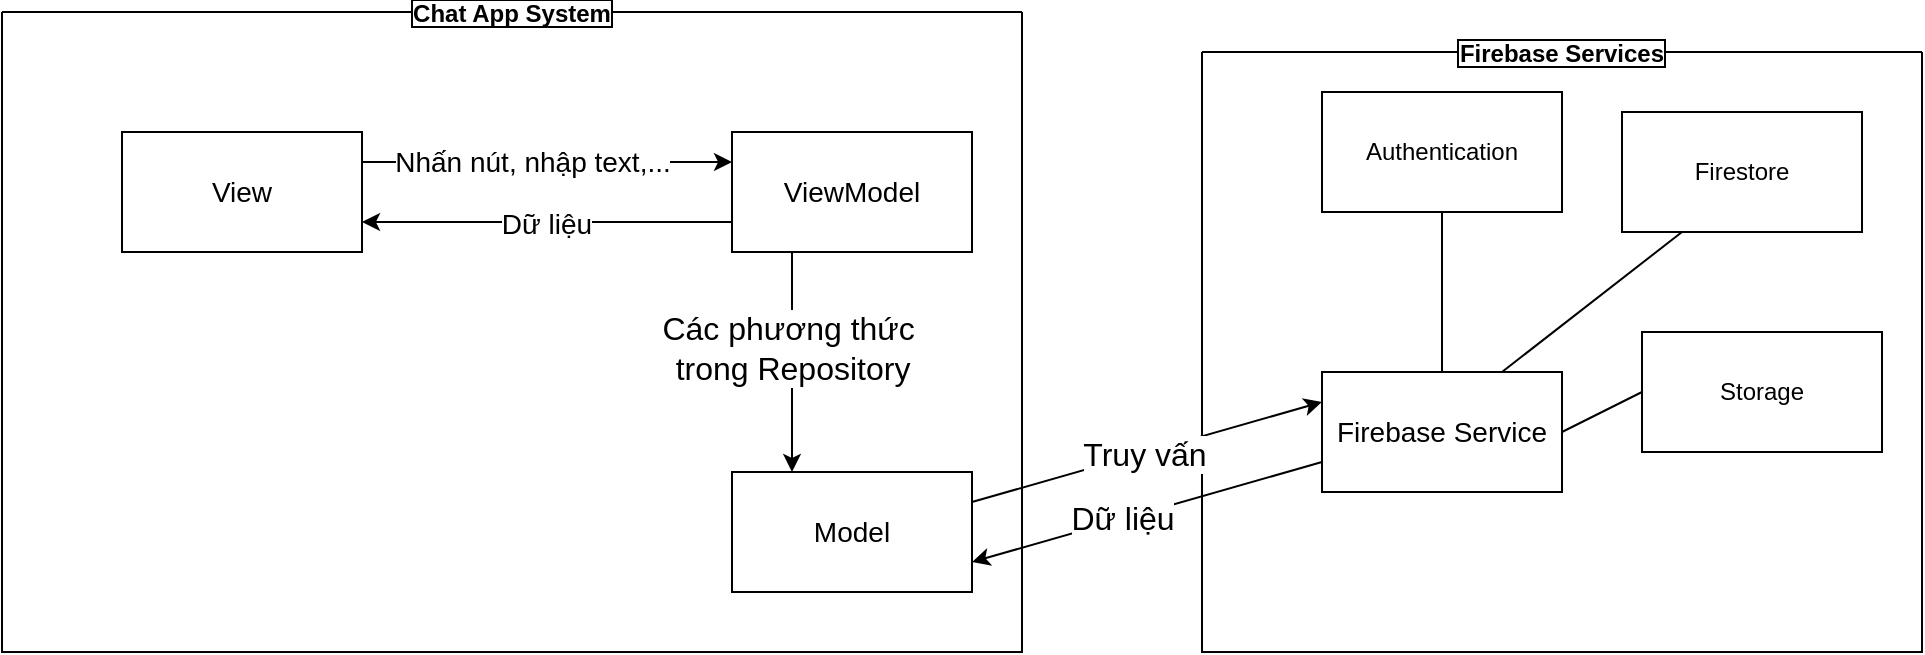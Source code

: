 <mxfile version="26.0.9">
  <diagram name="Page-1" id="AnrbNXwjoVSvWga2ccZh">
    <mxGraphModel dx="1195" dy="697" grid="1" gridSize="10" guides="1" tooltips="1" connect="1" arrows="1" fold="1" page="1" pageScale="1" pageWidth="850" pageHeight="1100" math="0" shadow="0">
      <root>
        <mxCell id="0" />
        <mxCell id="1" parent="0" />
        <mxCell id="Bz731VA4-roUgSrDYnkb-1" value="Chat App System" style="swimlane;startSize=0;labelBackgroundColor=default;labelBorderColor=default;" vertex="1" parent="1">
          <mxGeometry x="110" y="130" width="510" height="320" as="geometry" />
        </mxCell>
        <mxCell id="Bz731VA4-roUgSrDYnkb-16" style="rounded=0;orthogonalLoop=1;jettySize=auto;html=1;exitX=1;exitY=0.25;exitDx=0;exitDy=0;entryX=0;entryY=0.25;entryDx=0;entryDy=0;" edge="1" parent="Bz731VA4-roUgSrDYnkb-1" source="Bz731VA4-roUgSrDYnkb-5" target="Bz731VA4-roUgSrDYnkb-6">
          <mxGeometry relative="1" as="geometry" />
        </mxCell>
        <mxCell id="Bz731VA4-roUgSrDYnkb-17" value="&lt;font style=&quot;font-size: 14px;&quot;&gt;Nhấn nút, nhập text,...&lt;/font&gt;" style="edgeLabel;html=1;align=center;verticalAlign=middle;resizable=0;points=[];" vertex="1" connectable="0" parent="Bz731VA4-roUgSrDYnkb-16">
          <mxGeometry x="-0.079" relative="1" as="geometry">
            <mxPoint as="offset" />
          </mxGeometry>
        </mxCell>
        <mxCell id="Bz731VA4-roUgSrDYnkb-5" value="&lt;font style=&quot;font-size: 14px;&quot;&gt;View&lt;/font&gt;" style="rounded=0;whiteSpace=wrap;html=1;" vertex="1" parent="Bz731VA4-roUgSrDYnkb-1">
          <mxGeometry x="60" y="60" width="120" height="60" as="geometry" />
        </mxCell>
        <mxCell id="Bz731VA4-roUgSrDYnkb-18" style="rounded=0;orthogonalLoop=1;jettySize=auto;html=1;exitX=0;exitY=0.75;exitDx=0;exitDy=0;entryX=1;entryY=0.75;entryDx=0;entryDy=0;" edge="1" parent="Bz731VA4-roUgSrDYnkb-1" source="Bz731VA4-roUgSrDYnkb-6" target="Bz731VA4-roUgSrDYnkb-5">
          <mxGeometry relative="1" as="geometry" />
        </mxCell>
        <mxCell id="Bz731VA4-roUgSrDYnkb-19" value="&lt;span style=&quot;font-size: 14px;&quot;&gt;Dữ liệu&lt;/span&gt;" style="edgeLabel;html=1;align=center;verticalAlign=middle;resizable=0;points=[];" vertex="1" connectable="0" parent="Bz731VA4-roUgSrDYnkb-18">
          <mxGeometry x="0.005" y="1" relative="1" as="geometry">
            <mxPoint as="offset" />
          </mxGeometry>
        </mxCell>
        <mxCell id="Bz731VA4-roUgSrDYnkb-22" style="rounded=0;orthogonalLoop=1;jettySize=auto;html=1;exitX=0.25;exitY=1;exitDx=0;exitDy=0;entryX=0.25;entryY=0;entryDx=0;entryDy=0;" edge="1" parent="Bz731VA4-roUgSrDYnkb-1" source="Bz731VA4-roUgSrDYnkb-6" target="Bz731VA4-roUgSrDYnkb-11">
          <mxGeometry relative="1" as="geometry" />
        </mxCell>
        <mxCell id="Bz731VA4-roUgSrDYnkb-23" value="&lt;font size=&quot;3&quot;&gt;Các phương thức&amp;nbsp;&lt;/font&gt;&lt;div&gt;&lt;font size=&quot;3&quot;&gt;trong Repository&lt;/font&gt;&lt;/div&gt;" style="edgeLabel;html=1;align=center;verticalAlign=middle;resizable=0;points=[];" vertex="1" connectable="0" parent="Bz731VA4-roUgSrDYnkb-22">
          <mxGeometry x="-0.127" relative="1" as="geometry">
            <mxPoint as="offset" />
          </mxGeometry>
        </mxCell>
        <mxCell id="Bz731VA4-roUgSrDYnkb-6" value="&lt;font style=&quot;font-size: 14px;&quot;&gt;ViewModel&lt;/font&gt;" style="rounded=0;whiteSpace=wrap;html=1;" vertex="1" parent="Bz731VA4-roUgSrDYnkb-1">
          <mxGeometry x="365" y="60" width="120" height="60" as="geometry" />
        </mxCell>
        <mxCell id="Bz731VA4-roUgSrDYnkb-11" value="&lt;span style=&quot;font-size: 14px;&quot;&gt;Model&lt;/span&gt;" style="rounded=0;whiteSpace=wrap;html=1;" vertex="1" parent="Bz731VA4-roUgSrDYnkb-1">
          <mxGeometry x="365" y="230" width="120" height="60" as="geometry" />
        </mxCell>
        <mxCell id="Bz731VA4-roUgSrDYnkb-3" value="Firebase Services" style="swimlane;startSize=0;labelBackgroundColor=default;labelBorderColor=default;" vertex="1" parent="1">
          <mxGeometry x="710" y="150" width="360" height="300" as="geometry" />
        </mxCell>
        <mxCell id="Bz731VA4-roUgSrDYnkb-30" value="" style="rounded=0;orthogonalLoop=1;jettySize=auto;html=1;endArrow=none;startFill=0;" edge="1" parent="Bz731VA4-roUgSrDYnkb-3" source="Bz731VA4-roUgSrDYnkb-12" target="Bz731VA4-roUgSrDYnkb-29">
          <mxGeometry relative="1" as="geometry" />
        </mxCell>
        <mxCell id="Bz731VA4-roUgSrDYnkb-33" style="rounded=0;orthogonalLoop=1;jettySize=auto;html=1;exitX=1;exitY=0.5;exitDx=0;exitDy=0;entryX=0;entryY=0.5;entryDx=0;entryDy=0;endArrow=none;startFill=0;" edge="1" parent="Bz731VA4-roUgSrDYnkb-3" source="Bz731VA4-roUgSrDYnkb-12" target="Bz731VA4-roUgSrDYnkb-32">
          <mxGeometry relative="1" as="geometry" />
        </mxCell>
        <mxCell id="Bz731VA4-roUgSrDYnkb-34" style="rounded=0;orthogonalLoop=1;jettySize=auto;html=1;exitX=0.75;exitY=0;exitDx=0;exitDy=0;entryX=0.25;entryY=1;entryDx=0;entryDy=0;endArrow=none;startFill=0;" edge="1" parent="Bz731VA4-roUgSrDYnkb-3" source="Bz731VA4-roUgSrDYnkb-12" target="Bz731VA4-roUgSrDYnkb-31">
          <mxGeometry relative="1" as="geometry" />
        </mxCell>
        <mxCell id="Bz731VA4-roUgSrDYnkb-12" value="&lt;span style=&quot;font-size: 14px;&quot;&gt;Firebase Service&lt;/span&gt;" style="rounded=0;whiteSpace=wrap;html=1;" vertex="1" parent="Bz731VA4-roUgSrDYnkb-3">
          <mxGeometry x="60" y="160" width="120" height="60" as="geometry" />
        </mxCell>
        <mxCell id="Bz731VA4-roUgSrDYnkb-29" value="Authentication" style="whiteSpace=wrap;html=1;rounded=0;" vertex="1" parent="Bz731VA4-roUgSrDYnkb-3">
          <mxGeometry x="60" y="20" width="120" height="60" as="geometry" />
        </mxCell>
        <mxCell id="Bz731VA4-roUgSrDYnkb-31" value="Firestore" style="whiteSpace=wrap;html=1;rounded=0;" vertex="1" parent="Bz731VA4-roUgSrDYnkb-3">
          <mxGeometry x="210" y="30" width="120" height="60" as="geometry" />
        </mxCell>
        <mxCell id="Bz731VA4-roUgSrDYnkb-32" value="Storage" style="whiteSpace=wrap;html=1;rounded=0;" vertex="1" parent="Bz731VA4-roUgSrDYnkb-3">
          <mxGeometry x="220" y="140" width="120" height="60" as="geometry" />
        </mxCell>
        <mxCell id="Bz731VA4-roUgSrDYnkb-24" style="rounded=0;orthogonalLoop=1;jettySize=auto;html=1;exitX=1;exitY=0.25;exitDx=0;exitDy=0;entryX=0;entryY=0.25;entryDx=0;entryDy=0;" edge="1" parent="1" source="Bz731VA4-roUgSrDYnkb-11" target="Bz731VA4-roUgSrDYnkb-12">
          <mxGeometry relative="1" as="geometry" />
        </mxCell>
        <mxCell id="Bz731VA4-roUgSrDYnkb-26" value="&lt;font size=&quot;3&quot;&gt;Truy vấn&lt;/font&gt;" style="edgeLabel;html=1;align=center;verticalAlign=middle;resizable=0;points=[];" vertex="1" connectable="0" parent="Bz731VA4-roUgSrDYnkb-24">
          <mxGeometry x="-0.018" relative="1" as="geometry">
            <mxPoint as="offset" />
          </mxGeometry>
        </mxCell>
        <mxCell id="Bz731VA4-roUgSrDYnkb-27" style="rounded=0;orthogonalLoop=1;jettySize=auto;html=1;exitX=0;exitY=0.75;exitDx=0;exitDy=0;entryX=1;entryY=0.75;entryDx=0;entryDy=0;" edge="1" parent="1" source="Bz731VA4-roUgSrDYnkb-12" target="Bz731VA4-roUgSrDYnkb-11">
          <mxGeometry relative="1" as="geometry" />
        </mxCell>
        <mxCell id="Bz731VA4-roUgSrDYnkb-28" value="&lt;font size=&quot;3&quot;&gt;Dữ liệu&lt;/font&gt;" style="edgeLabel;html=1;align=center;verticalAlign=middle;resizable=0;points=[];" vertex="1" connectable="0" parent="Bz731VA4-roUgSrDYnkb-27">
          <mxGeometry x="0.135" y="-1" relative="1" as="geometry">
            <mxPoint as="offset" />
          </mxGeometry>
        </mxCell>
      </root>
    </mxGraphModel>
  </diagram>
</mxfile>
